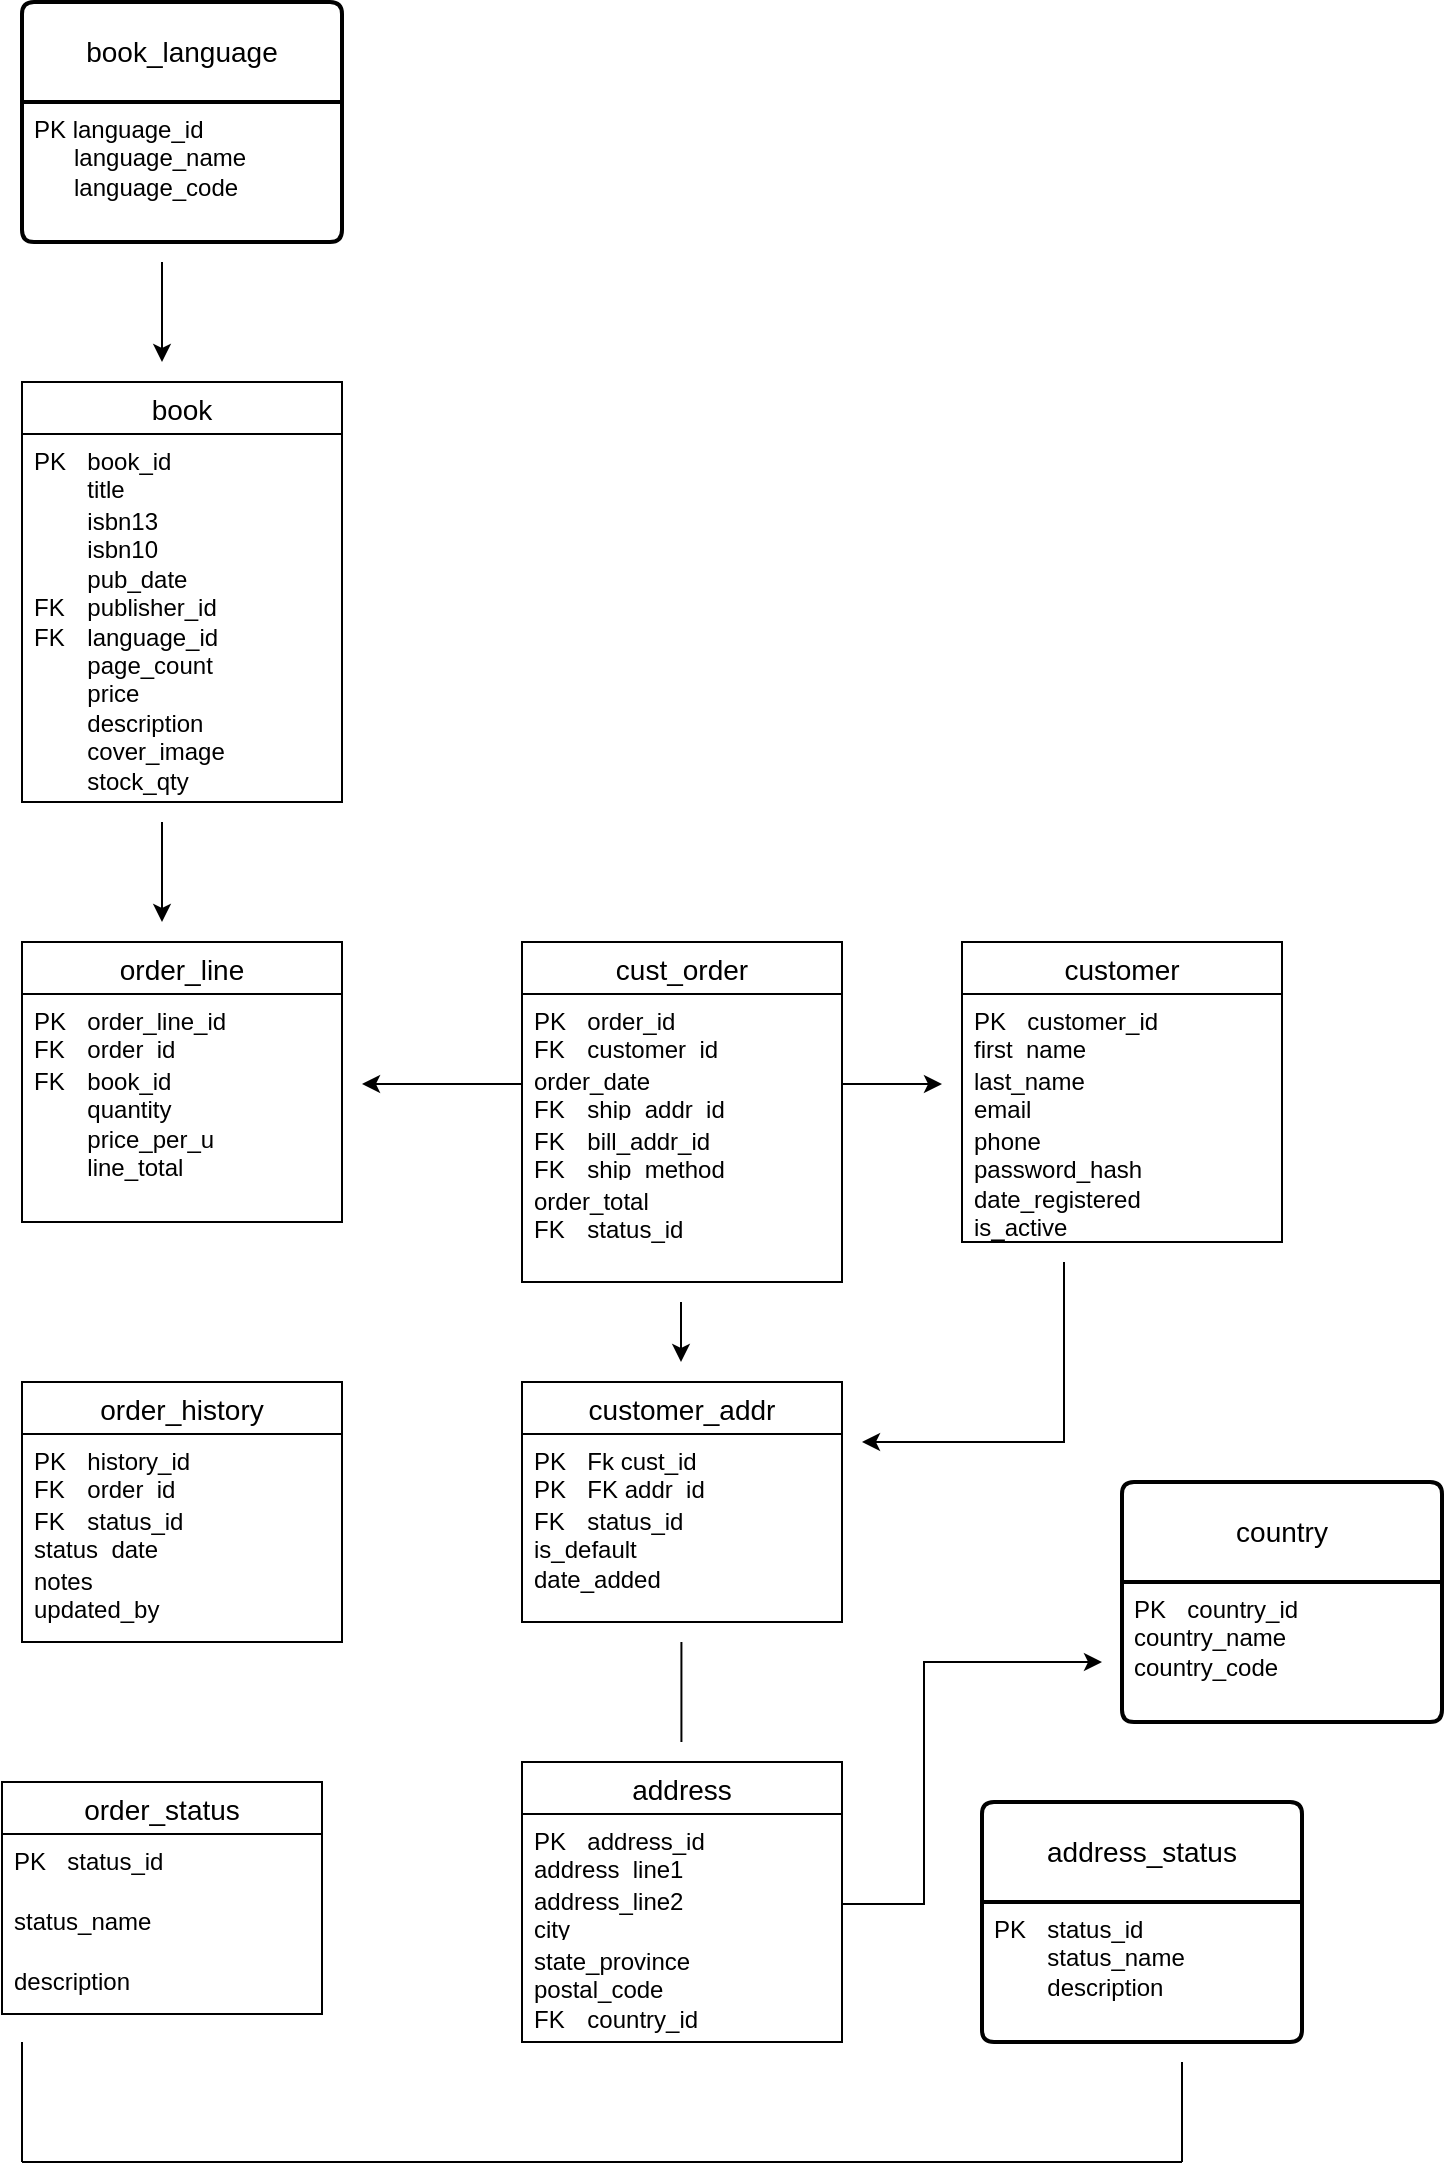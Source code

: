 <mxfile version="26.2.12">
  <diagram name="Page-1" id="foeVM5Lg0MwwSUJBU36r">
    <mxGraphModel dx="790" dy="543" grid="1" gridSize="10" guides="1" tooltips="1" connect="1" arrows="1" fold="1" page="1" pageScale="1" pageWidth="827" pageHeight="1169" math="0" shadow="0">
      <root>
        <mxCell id="0" />
        <mxCell id="1" parent="0" />
        <mxCell id="IKarQw-mpcMnn7K4AN1X-1" value="book_language" style="swimlane;childLayout=stackLayout;horizontal=1;startSize=50;horizontalStack=0;rounded=1;fontSize=14;fontStyle=0;strokeWidth=2;resizeParent=0;resizeLast=1;shadow=0;dashed=0;align=center;arcSize=4;whiteSpace=wrap;html=1;" vertex="1" parent="1">
          <mxGeometry x="30" y="50" width="160" height="120" as="geometry" />
        </mxCell>
        <mxCell id="IKarQw-mpcMnn7K4AN1X-2" value="PK language_id&lt;div&gt;&lt;span style=&quot;white-space: pre;&quot;&gt;&amp;nbsp;     language_name&lt;/span&gt;&lt;/div&gt;&lt;div&gt;&lt;span style=&quot;white-space: pre;&quot;&gt;      language_code&lt;/span&gt;&lt;/div&gt;" style="align=left;strokeColor=none;fillColor=none;spacingLeft=4;spacingRight=4;fontSize=12;verticalAlign=top;resizable=0;rotatable=0;part=1;html=1;whiteSpace=wrap;" vertex="1" parent="IKarQw-mpcMnn7K4AN1X-1">
          <mxGeometry y="50" width="160" height="70" as="geometry" />
        </mxCell>
        <mxCell id="IKarQw-mpcMnn7K4AN1X-6" value="book" style="swimlane;fontStyle=0;childLayout=stackLayout;horizontal=1;startSize=26;horizontalStack=0;resizeParent=1;resizeParentMax=0;resizeLast=0;collapsible=1;marginBottom=0;align=center;fontSize=14;" vertex="1" parent="1">
          <mxGeometry x="30" y="240" width="160" height="210" as="geometry" />
        </mxCell>
        <mxCell id="IKarQw-mpcMnn7K4AN1X-7" value="PK&lt;span style=&quot;white-space: pre;&quot;&gt;&#x9;book_id&lt;/span&gt;&lt;div&gt;&lt;span style=&quot;white-space: pre;&quot;&gt;&lt;span style=&quot;white-space: pre;&quot;&gt;&#x9;title&lt;/span&gt;&lt;br&gt;&lt;/span&gt;&lt;/div&gt;&lt;div&gt;&lt;span style=&quot;white-space: pre;&quot;&gt;&lt;span style=&quot;white-space: pre;&quot;&gt;&lt;br&gt;&lt;/span&gt;&lt;/span&gt;&lt;/div&gt;" style="text;strokeColor=none;fillColor=none;spacingLeft=4;spacingRight=4;overflow=hidden;rotatable=0;points=[[0,0.5],[1,0.5]];portConstraint=eastwest;fontSize=12;whiteSpace=wrap;html=1;" vertex="1" parent="IKarQw-mpcMnn7K4AN1X-6">
          <mxGeometry y="26" width="160" height="184" as="geometry" />
        </mxCell>
        <mxCell id="IKarQw-mpcMnn7K4AN1X-9" value="&lt;span style=&quot;white-space: pre;&quot;&gt;&#x9;isbn13&lt;/span&gt;&lt;div&gt;&lt;span style=&quot;white-space: pre;&quot;&gt;&lt;span style=&quot;white-space: pre;&quot;&gt;&#x9;isbn10&lt;/span&gt;&lt;br&gt;&lt;/span&gt;&lt;/div&gt;&lt;div&gt;&lt;span style=&quot;white-space: pre;&quot;&gt;&lt;span style=&quot;white-space: pre;&quot;&gt;&lt;span style=&quot;white-space: pre;&quot;&gt;&#x9;pub_date&lt;/span&gt;&lt;br&gt;&lt;/span&gt;&lt;/span&gt;&lt;/div&gt;&lt;div&gt;&lt;span style=&quot;white-space: pre;&quot;&gt;&lt;span style=&quot;white-space: pre;&quot;&gt;&lt;span style=&quot;white-space: pre;&quot;&gt;FK&lt;span style=&quot;white-space: pre;&quot;&gt;&#x9;publisher_id&lt;/span&gt;&lt;/span&gt;&lt;/span&gt;&lt;/span&gt;&lt;/div&gt;&lt;div&gt;&lt;span style=&quot;white-space: pre;&quot;&gt;&lt;span style=&quot;white-space: pre;&quot;&gt;&lt;span style=&quot;white-space: pre;&quot;&gt;&lt;span style=&quot;white-space: pre;&quot;&gt;FK&lt;span style=&quot;white-space: pre;&quot;&gt;&#x9;language_id&lt;/span&gt;&lt;/span&gt;&lt;/span&gt;&lt;/span&gt;&lt;/span&gt;&lt;/div&gt;&lt;div&gt;&lt;span style=&quot;white-space: pre;&quot;&gt;&lt;span style=&quot;white-space: pre;&quot;&gt;&lt;span style=&quot;white-space: pre;&quot;&gt;&lt;span style=&quot;white-space: pre;&quot;&gt;&lt;span style=&quot;white-space: pre;&quot;&gt;&lt;span style=&quot;white-space: pre;&quot;&gt;&#x9;page_count&lt;/span&gt;&lt;br&gt;&lt;/span&gt;&lt;/span&gt;&lt;/span&gt;&lt;/span&gt;&lt;/span&gt;&lt;/div&gt;&lt;div&gt;&lt;span style=&quot;white-space: pre;&quot;&gt;&lt;span style=&quot;white-space: pre;&quot;&gt;&lt;span style=&quot;white-space: pre;&quot;&gt;&lt;span style=&quot;white-space: pre;&quot;&gt;&lt;span style=&quot;white-space: pre;&quot;&gt;&lt;span style=&quot;white-space: pre;&quot;&gt;&lt;span style=&quot;white-space: pre;&quot;&gt;&#x9;price&lt;/span&gt;&lt;br&gt;&lt;/span&gt;&lt;/span&gt;&lt;/span&gt;&lt;/span&gt;&lt;/span&gt;&lt;/span&gt;&lt;/div&gt;&lt;div&gt;&lt;span style=&quot;white-space: pre;&quot;&gt;&lt;span style=&quot;white-space: pre;&quot;&gt;&lt;span style=&quot;white-space: pre;&quot;&gt;&lt;span style=&quot;white-space: pre;&quot;&gt;&lt;span style=&quot;white-space: pre;&quot;&gt;&lt;span style=&quot;white-space: pre;&quot;&gt;&lt;span style=&quot;white-space: pre;&quot;&gt;&lt;span style=&quot;white-space: pre;&quot;&gt;&#x9;description&lt;/span&gt;&lt;br&gt;&lt;/span&gt;&lt;/span&gt;&lt;/span&gt;&lt;/span&gt;&lt;/span&gt;&lt;/span&gt;&lt;/span&gt;&lt;/div&gt;&lt;div&gt;&lt;span style=&quot;white-space: pre;&quot;&gt;&lt;span style=&quot;white-space: pre;&quot;&gt;&lt;span style=&quot;white-space: pre;&quot;&gt;&lt;span style=&quot;white-space: pre;&quot;&gt;&lt;span style=&quot;white-space: pre;&quot;&gt;&lt;span style=&quot;white-space: pre;&quot;&gt;&lt;span style=&quot;white-space: pre;&quot;&gt;&lt;span style=&quot;white-space: pre;&quot;&gt;&lt;span style=&quot;white-space: pre;&quot;&gt;&#x9;cover_image&lt;/span&gt;&lt;br&gt;&lt;/span&gt;&lt;/span&gt;&lt;/span&gt;&lt;/span&gt;&lt;/span&gt;&lt;/span&gt;&lt;/span&gt;&lt;/span&gt;&lt;/div&gt;&lt;div&gt;&lt;span style=&quot;white-space: pre;&quot;&gt;&lt;span style=&quot;white-space: pre;&quot;&gt;&lt;span style=&quot;white-space: pre;&quot;&gt;&lt;span style=&quot;white-space: pre;&quot;&gt;&lt;span style=&quot;white-space: pre;&quot;&gt;&lt;span style=&quot;white-space: pre;&quot;&gt;&lt;span style=&quot;white-space: pre;&quot;&gt;&lt;span style=&quot;white-space: pre;&quot;&gt;&lt;span style=&quot;white-space: pre;&quot;&gt;&lt;span style=&quot;white-space: pre;&quot;&gt;&#x9;stock_qty&lt;/span&gt;&lt;br&gt;&lt;/span&gt;&lt;/span&gt;&lt;/span&gt;&lt;/span&gt;&lt;/span&gt;&lt;/span&gt;&lt;/span&gt;&lt;/span&gt;&lt;/span&gt;&lt;/div&gt;" style="text;strokeColor=none;fillColor=none;spacingLeft=4;spacingRight=4;overflow=hidden;rotatable=0;points=[[0,0.5],[1,0.5]];portConstraint=eastwest;fontSize=12;whiteSpace=wrap;html=1;movable=0;resizable=0;deletable=0;editable=0;locked=1;connectable=0;" vertex="1" parent="IKarQw-mpcMnn7K4AN1X-6">
          <mxGeometry y="56" width="160" height="164" as="geometry" />
        </mxCell>
        <mxCell id="IKarQw-mpcMnn7K4AN1X-16" value="" style="endArrow=classic;html=1;rounded=0;" edge="1" parent="1">
          <mxGeometry width="50" height="50" relative="1" as="geometry">
            <mxPoint x="100" y="180" as="sourcePoint" />
            <mxPoint x="100" y="230" as="targetPoint" />
            <Array as="points">
              <mxPoint x="100" y="210" />
            </Array>
          </mxGeometry>
        </mxCell>
        <mxCell id="IKarQw-mpcMnn7K4AN1X-17" value="" style="endArrow=classic;html=1;rounded=0;" edge="1" parent="1">
          <mxGeometry width="50" height="50" relative="1" as="geometry">
            <mxPoint x="100" y="460" as="sourcePoint" />
            <mxPoint x="100" y="510" as="targetPoint" />
            <Array as="points">
              <mxPoint x="100" y="490" />
            </Array>
          </mxGeometry>
        </mxCell>
        <mxCell id="IKarQw-mpcMnn7K4AN1X-18" value="order_line" style="swimlane;fontStyle=0;childLayout=stackLayout;horizontal=1;startSize=26;horizontalStack=0;resizeParent=1;resizeParentMax=0;resizeLast=0;collapsible=1;marginBottom=0;align=center;fontSize=14;" vertex="1" parent="1">
          <mxGeometry x="30" y="520" width="160" height="140" as="geometry" />
        </mxCell>
        <mxCell id="IKarQw-mpcMnn7K4AN1X-19" value="PK &lt;span style=&quot;white-space: pre;&quot;&gt;&#x9;&lt;/span&gt;order_line_id&lt;div&gt;&lt;span style=&quot;white-space: pre;&quot;&gt;FK&lt;span style=&quot;white-space: pre;&quot;&gt;&#x9;order_id&lt;/span&gt;&#x9;&lt;/span&gt;&lt;br&gt;&lt;/div&gt;" style="text;strokeColor=none;fillColor=none;spacingLeft=4;spacingRight=4;overflow=hidden;rotatable=0;points=[[0,0.5],[1,0.5]];portConstraint=eastwest;fontSize=12;whiteSpace=wrap;html=1;" vertex="1" parent="IKarQw-mpcMnn7K4AN1X-18">
          <mxGeometry y="26" width="160" height="30" as="geometry" />
        </mxCell>
        <mxCell id="IKarQw-mpcMnn7K4AN1X-20" value="FK&lt;span style=&quot;white-space: pre;&quot;&gt;&#x9;book_id&lt;/span&gt;&lt;div&gt;&lt;span style=&quot;white-space: pre;&quot;&gt;&lt;span style=&quot;white-space: pre;&quot;&gt;&#x9;quantity&lt;/span&gt;&lt;/span&gt;&lt;/div&gt;&lt;div&gt;&lt;span style=&quot;white-space: pre;&quot;&gt;&lt;span style=&quot;white-space: pre;&quot;&gt;&#x9;price_per_u&lt;/span&gt;&lt;/span&gt;&lt;/div&gt;&lt;div&gt;&lt;span style=&quot;white-space: pre;&quot;&gt;&lt;span style=&quot;white-space: pre;&quot;&gt;&#x9;line_total&lt;/span&gt;&lt;br&gt;&lt;/span&gt;&lt;div&gt;&lt;br&gt;&lt;/div&gt;&lt;/div&gt;" style="text;strokeColor=none;fillColor=none;spacingLeft=4;spacingRight=4;overflow=hidden;rotatable=0;points=[[0,0.5],[1,0.5]];portConstraint=eastwest;fontSize=12;whiteSpace=wrap;html=1;" vertex="1" parent="IKarQw-mpcMnn7K4AN1X-18">
          <mxGeometry y="56" width="160" height="84" as="geometry" />
        </mxCell>
        <mxCell id="IKarQw-mpcMnn7K4AN1X-22" value="cust_order" style="swimlane;fontStyle=0;childLayout=stackLayout;horizontal=1;startSize=26;horizontalStack=0;resizeParent=1;resizeParentMax=0;resizeLast=0;collapsible=1;marginBottom=0;align=center;fontSize=14;" vertex="1" parent="1">
          <mxGeometry x="280" y="520" width="160" height="170" as="geometry" />
        </mxCell>
        <mxCell id="IKarQw-mpcMnn7K4AN1X-23" value="PK&lt;span style=&quot;white-space: pre;&quot;&gt;&#x9;order_id&lt;/span&gt;&lt;div&gt;&lt;span style=&quot;white-space: pre;&quot;&gt;FK&lt;span style=&quot;white-space: pre;&quot;&gt;&#x9;customer_id&lt;/span&gt;&lt;/span&gt;&lt;/div&gt;&lt;div&gt;&lt;span style=&quot;white-space: pre;&quot;&gt;&lt;span style=&quot;white-space: pre;&quot;&gt;&lt;br&gt;&lt;/span&gt;&lt;/span&gt;&lt;/div&gt;" style="text;strokeColor=none;fillColor=none;spacingLeft=4;spacingRight=4;overflow=hidden;rotatable=0;points=[[0,0.5],[1,0.5]];portConstraint=eastwest;fontSize=12;whiteSpace=wrap;html=1;" vertex="1" parent="IKarQw-mpcMnn7K4AN1X-22">
          <mxGeometry y="26" width="160" height="30" as="geometry" />
        </mxCell>
        <mxCell id="IKarQw-mpcMnn7K4AN1X-27" style="edgeStyle=orthogonalEdgeStyle;rounded=0;orthogonalLoop=1;jettySize=auto;html=1;" edge="1" parent="IKarQw-mpcMnn7K4AN1X-22" source="IKarQw-mpcMnn7K4AN1X-26">
          <mxGeometry relative="1" as="geometry">
            <mxPoint x="-80" y="71" as="targetPoint" />
          </mxGeometry>
        </mxCell>
        <mxCell id="IKarQw-mpcMnn7K4AN1X-29" style="edgeStyle=orthogonalEdgeStyle;rounded=0;orthogonalLoop=1;jettySize=auto;html=1;" edge="1" parent="IKarQw-mpcMnn7K4AN1X-22" source="IKarQw-mpcMnn7K4AN1X-26">
          <mxGeometry relative="1" as="geometry">
            <mxPoint x="210" y="71" as="targetPoint" />
          </mxGeometry>
        </mxCell>
        <mxCell id="IKarQw-mpcMnn7K4AN1X-26" value="order_date&lt;div&gt;FK&lt;span style=&quot;white-space: pre;&quot;&gt;&#x9;ship_addr_id&lt;/span&gt;&lt;/div&gt;" style="text;strokeColor=none;fillColor=none;spacingLeft=4;spacingRight=4;overflow=hidden;rotatable=0;points=[[0,0.5],[1,0.5]];portConstraint=eastwest;fontSize=12;whiteSpace=wrap;html=1;" vertex="1" parent="IKarQw-mpcMnn7K4AN1X-22">
          <mxGeometry y="56" width="160" height="30" as="geometry" />
        </mxCell>
        <mxCell id="IKarQw-mpcMnn7K4AN1X-24" value="FK&lt;span style=&quot;white-space: pre;&quot;&gt;&#x9;bill_addr_id&lt;/span&gt;&lt;div&gt;&lt;span style=&quot;white-space: pre;&quot;&gt;FK&lt;span style=&quot;white-space: pre;&quot;&gt;&#x9;ship_method&lt;/span&gt;&lt;/span&gt;&lt;/div&gt;&lt;div&gt;&lt;span style=&quot;white-space: pre;&quot;&gt;&lt;span style=&quot;white-space: pre;&quot;&gt;&lt;br&gt;&lt;/span&gt;&lt;/span&gt;&lt;/div&gt;" style="text;strokeColor=none;fillColor=none;spacingLeft=4;spacingRight=4;overflow=hidden;rotatable=0;points=[[0,0.5],[1,0.5]];portConstraint=eastwest;fontSize=12;whiteSpace=wrap;html=1;" vertex="1" parent="IKarQw-mpcMnn7K4AN1X-22">
          <mxGeometry y="86" width="160" height="30" as="geometry" />
        </mxCell>
        <mxCell id="IKarQw-mpcMnn7K4AN1X-25" value="order_total&lt;div&gt;FK&lt;span style=&quot;white-space: pre;&quot;&gt;&#x9;status_id&lt;/span&gt;&lt;/div&gt;" style="text;strokeColor=none;fillColor=none;spacingLeft=4;spacingRight=4;overflow=hidden;rotatable=0;points=[[0,0.5],[1,0.5]];portConstraint=eastwest;fontSize=12;whiteSpace=wrap;html=1;" vertex="1" parent="IKarQw-mpcMnn7K4AN1X-22">
          <mxGeometry y="116" width="160" height="54" as="geometry" />
        </mxCell>
        <mxCell id="IKarQw-mpcMnn7K4AN1X-30" value="customer" style="swimlane;fontStyle=0;childLayout=stackLayout;horizontal=1;startSize=26;horizontalStack=0;resizeParent=1;resizeParentMax=0;resizeLast=0;collapsible=1;marginBottom=0;align=center;fontSize=14;" vertex="1" parent="1">
          <mxGeometry x="500" y="520" width="160" height="150" as="geometry" />
        </mxCell>
        <mxCell id="IKarQw-mpcMnn7K4AN1X-31" value="PK&lt;span style=&quot;white-space: pre;&quot;&gt;&#x9;customer_id&lt;/span&gt;&lt;div&gt;&lt;span style=&quot;white-space: pre;&quot;&gt;first_name&lt;/span&gt;&lt;/div&gt;" style="text;strokeColor=none;fillColor=none;spacingLeft=4;spacingRight=4;overflow=hidden;rotatable=0;points=[[0,0.5],[1,0.5]];portConstraint=eastwest;fontSize=12;whiteSpace=wrap;html=1;" vertex="1" parent="IKarQw-mpcMnn7K4AN1X-30">
          <mxGeometry y="26" width="160" height="30" as="geometry" />
        </mxCell>
        <mxCell id="IKarQw-mpcMnn7K4AN1X-32" value="last_name&lt;div&gt;email&lt;/div&gt;" style="text;strokeColor=none;fillColor=none;spacingLeft=4;spacingRight=4;overflow=hidden;rotatable=0;points=[[0,0.5],[1,0.5]];portConstraint=eastwest;fontSize=12;whiteSpace=wrap;html=1;" vertex="1" parent="IKarQw-mpcMnn7K4AN1X-30">
          <mxGeometry y="56" width="160" height="30" as="geometry" />
        </mxCell>
        <mxCell id="IKarQw-mpcMnn7K4AN1X-33" value="phone&lt;div&gt;password_hash&lt;/div&gt;&lt;div&gt;date_registered&lt;/div&gt;&lt;div&gt;is_active&lt;/div&gt;" style="text;strokeColor=none;fillColor=none;spacingLeft=4;spacingRight=4;overflow=hidden;rotatable=0;points=[[0,0.5],[1,0.5]];portConstraint=eastwest;fontSize=12;whiteSpace=wrap;html=1;" vertex="1" parent="IKarQw-mpcMnn7K4AN1X-30">
          <mxGeometry y="86" width="160" height="64" as="geometry" />
        </mxCell>
        <mxCell id="IKarQw-mpcMnn7K4AN1X-34" value="" style="endArrow=classic;html=1;rounded=0;" edge="1" parent="1">
          <mxGeometry width="50" height="50" relative="1" as="geometry">
            <mxPoint x="359.5" y="700" as="sourcePoint" />
            <mxPoint x="360" y="730" as="targetPoint" />
            <Array as="points">
              <mxPoint x="359.5" y="730" />
            </Array>
          </mxGeometry>
        </mxCell>
        <mxCell id="IKarQw-mpcMnn7K4AN1X-35" value="customer_addr" style="swimlane;fontStyle=0;childLayout=stackLayout;horizontal=1;startSize=26;horizontalStack=0;resizeParent=1;resizeParentMax=0;resizeLast=0;collapsible=1;marginBottom=0;align=center;fontSize=14;" vertex="1" parent="1">
          <mxGeometry x="280" y="740" width="160" height="120" as="geometry" />
        </mxCell>
        <mxCell id="IKarQw-mpcMnn7K4AN1X-36" value="PK&lt;span style=&quot;white-space: pre;&quot;&gt;&#x9;Fk cust_id&lt;/span&gt;&lt;div&gt;&lt;span style=&quot;white-space: pre;&quot;&gt;PK&lt;span style=&quot;white-space: pre;&quot;&gt;&#x9;FK addr_id&lt;/span&gt;&lt;/span&gt;&lt;/div&gt;&lt;div&gt;&lt;span style=&quot;white-space: pre;&quot;&gt;&lt;span style=&quot;white-space: pre;&quot;&gt;&lt;br&gt;&lt;/span&gt;&lt;/span&gt;&lt;/div&gt;" style="text;strokeColor=none;fillColor=none;spacingLeft=4;spacingRight=4;overflow=hidden;rotatable=0;points=[[0,0.5],[1,0.5]];portConstraint=eastwest;fontSize=12;whiteSpace=wrap;html=1;" vertex="1" parent="IKarQw-mpcMnn7K4AN1X-35">
          <mxGeometry y="26" width="160" height="30" as="geometry" />
        </mxCell>
        <mxCell id="IKarQw-mpcMnn7K4AN1X-41" style="edgeStyle=orthogonalEdgeStyle;rounded=0;orthogonalLoop=1;jettySize=auto;html=1;" edge="1" parent="IKarQw-mpcMnn7K4AN1X-35">
          <mxGeometry relative="1" as="geometry">
            <mxPoint x="170" y="30" as="targetPoint" />
            <mxPoint x="271" y="-60" as="sourcePoint" />
            <Array as="points">
              <mxPoint x="271" y="-30" />
              <mxPoint x="271" y="30" />
            </Array>
          </mxGeometry>
        </mxCell>
        <mxCell id="IKarQw-mpcMnn7K4AN1X-38" value="FK&lt;span style=&quot;white-space: pre;&quot;&gt;&#x9;status_id&lt;/span&gt;&lt;div&gt;&lt;span style=&quot;white-space: pre;&quot;&gt;is_default&lt;/span&gt;&lt;/div&gt;&lt;div&gt;&lt;span style=&quot;white-space: pre;&quot;&gt;date_added&lt;/span&gt;&lt;/div&gt;" style="text;strokeColor=none;fillColor=none;spacingLeft=4;spacingRight=4;overflow=hidden;rotatable=0;points=[[0,0.5],[1,0.5]];portConstraint=eastwest;fontSize=12;whiteSpace=wrap;html=1;" vertex="1" parent="IKarQw-mpcMnn7K4AN1X-35">
          <mxGeometry y="56" width="160" height="64" as="geometry" />
        </mxCell>
        <mxCell id="IKarQw-mpcMnn7K4AN1X-43" value="order_history" style="swimlane;fontStyle=0;childLayout=stackLayout;horizontal=1;startSize=26;horizontalStack=0;resizeParent=1;resizeParentMax=0;resizeLast=0;collapsible=1;marginBottom=0;align=center;fontSize=14;" vertex="1" parent="1">
          <mxGeometry x="30" y="740" width="160" height="130" as="geometry" />
        </mxCell>
        <mxCell id="IKarQw-mpcMnn7K4AN1X-44" value="PK&lt;span style=&quot;white-space: pre;&quot;&gt;&#x9;history_id&lt;/span&gt;&lt;div&gt;&lt;span style=&quot;white-space: pre;&quot;&gt;FK&lt;span style=&quot;white-space: pre;&quot;&gt;&#x9;order_id&lt;/span&gt;&lt;/span&gt;&lt;/div&gt;" style="text;strokeColor=none;fillColor=none;spacingLeft=4;spacingRight=4;overflow=hidden;rotatable=0;points=[[0,0.5],[1,0.5]];portConstraint=eastwest;fontSize=12;whiteSpace=wrap;html=1;" vertex="1" parent="IKarQw-mpcMnn7K4AN1X-43">
          <mxGeometry y="26" width="160" height="30" as="geometry" />
        </mxCell>
        <mxCell id="IKarQw-mpcMnn7K4AN1X-45" value="FK&lt;span style=&quot;white-space: pre;&quot;&gt;&#x9;status_id&lt;/span&gt;&lt;div&gt;&lt;span style=&quot;white-space: pre;&quot;&gt;status_date&lt;/span&gt;&lt;/div&gt;" style="text;strokeColor=none;fillColor=none;spacingLeft=4;spacingRight=4;overflow=hidden;rotatable=0;points=[[0,0.5],[1,0.5]];portConstraint=eastwest;fontSize=12;whiteSpace=wrap;html=1;" vertex="1" parent="IKarQw-mpcMnn7K4AN1X-43">
          <mxGeometry y="56" width="160" height="30" as="geometry" />
        </mxCell>
        <mxCell id="IKarQw-mpcMnn7K4AN1X-46" value="notes&lt;div&gt;updated_by&lt;/div&gt;" style="text;strokeColor=none;fillColor=none;spacingLeft=4;spacingRight=4;overflow=hidden;rotatable=0;points=[[0,0.5],[1,0.5]];portConstraint=eastwest;fontSize=12;whiteSpace=wrap;html=1;" vertex="1" parent="IKarQw-mpcMnn7K4AN1X-43">
          <mxGeometry y="86" width="160" height="44" as="geometry" />
        </mxCell>
        <mxCell id="IKarQw-mpcMnn7K4AN1X-47" value="" style="endArrow=none;html=1;rounded=0;" edge="1" parent="1">
          <mxGeometry width="50" height="50" relative="1" as="geometry">
            <mxPoint x="359.71" y="920" as="sourcePoint" />
            <mxPoint x="359.71" y="870" as="targetPoint" />
            <Array as="points">
              <mxPoint x="359.71" y="880" />
            </Array>
          </mxGeometry>
        </mxCell>
        <mxCell id="IKarQw-mpcMnn7K4AN1X-48" value="address" style="swimlane;fontStyle=0;childLayout=stackLayout;horizontal=1;startSize=26;horizontalStack=0;resizeParent=1;resizeParentMax=0;resizeLast=0;collapsible=1;marginBottom=0;align=center;fontSize=14;" vertex="1" parent="1">
          <mxGeometry x="280" y="930" width="160" height="140" as="geometry" />
        </mxCell>
        <mxCell id="IKarQw-mpcMnn7K4AN1X-49" value="PK&lt;span style=&quot;white-space: pre;&quot;&gt;&#x9;address_id&lt;/span&gt;&lt;div&gt;&lt;span style=&quot;white-space: pre;&quot;&gt;address_line1&lt;/span&gt;&lt;/div&gt;" style="text;strokeColor=none;fillColor=none;spacingLeft=4;spacingRight=4;overflow=hidden;rotatable=0;points=[[0,0.5],[1,0.5]];portConstraint=eastwest;fontSize=12;whiteSpace=wrap;html=1;" vertex="1" parent="IKarQw-mpcMnn7K4AN1X-48">
          <mxGeometry y="26" width="160" height="30" as="geometry" />
        </mxCell>
        <mxCell id="IKarQw-mpcMnn7K4AN1X-50" value="address_line2&lt;div&gt;city&lt;/div&gt;" style="text;strokeColor=none;fillColor=none;spacingLeft=4;spacingRight=4;overflow=hidden;rotatable=0;points=[[0,0.5],[1,0.5]];portConstraint=eastwest;fontSize=12;whiteSpace=wrap;html=1;" vertex="1" parent="IKarQw-mpcMnn7K4AN1X-48">
          <mxGeometry y="56" width="160" height="30" as="geometry" />
        </mxCell>
        <mxCell id="IKarQw-mpcMnn7K4AN1X-51" value="state_province&lt;div&gt;postal_code&lt;/div&gt;&lt;div&gt;FK&lt;span style=&quot;white-space: pre;&quot;&gt;&#x9;country_id&lt;/span&gt;&lt;/div&gt;" style="text;strokeColor=none;fillColor=none;spacingLeft=4;spacingRight=4;overflow=hidden;rotatable=0;points=[[0,0.5],[1,0.5]];portConstraint=eastwest;fontSize=12;whiteSpace=wrap;html=1;" vertex="1" parent="IKarQw-mpcMnn7K4AN1X-48">
          <mxGeometry y="86" width="160" height="54" as="geometry" />
        </mxCell>
        <mxCell id="IKarQw-mpcMnn7K4AN1X-56" value="country" style="swimlane;childLayout=stackLayout;horizontal=1;startSize=50;horizontalStack=0;rounded=1;fontSize=14;fontStyle=0;strokeWidth=2;resizeParent=0;resizeLast=1;shadow=0;dashed=0;align=center;arcSize=4;whiteSpace=wrap;html=1;" vertex="1" parent="1">
          <mxGeometry x="580" y="790" width="160" height="120" as="geometry" />
        </mxCell>
        <mxCell id="IKarQw-mpcMnn7K4AN1X-68" value="PK&lt;span style=&quot;white-space: pre;&quot;&gt;&#x9;country_id&lt;/span&gt;&lt;div&gt;&lt;span style=&quot;white-space: pre;&quot;&gt;country_name&lt;/span&gt;&lt;/div&gt;&lt;div&gt;&lt;span style=&quot;white-space: pre;&quot;&gt;country_code&lt;/span&gt;&lt;/div&gt;" style="align=left;strokeColor=none;fillColor=none;spacingLeft=4;spacingRight=4;fontSize=12;verticalAlign=top;resizable=0;rotatable=0;part=1;html=1;whiteSpace=wrap;" vertex="1" parent="IKarQw-mpcMnn7K4AN1X-56">
          <mxGeometry y="50" width="160" height="70" as="geometry" />
        </mxCell>
        <mxCell id="IKarQw-mpcMnn7K4AN1X-62" value="" style="endArrow=none;html=1;rounded=0;" edge="1" parent="1">
          <mxGeometry width="50" height="50" relative="1" as="geometry">
            <mxPoint x="30" y="1130" as="sourcePoint" />
            <mxPoint x="30" y="1070" as="targetPoint" />
          </mxGeometry>
        </mxCell>
        <mxCell id="IKarQw-mpcMnn7K4AN1X-63" value="" style="endArrow=none;html=1;rounded=0;" edge="1" parent="1">
          <mxGeometry width="50" height="50" relative="1" as="geometry">
            <mxPoint x="30" y="1130" as="sourcePoint" />
            <mxPoint x="610" y="1130" as="targetPoint" />
          </mxGeometry>
        </mxCell>
        <mxCell id="IKarQw-mpcMnn7K4AN1X-64" value="" style="endArrow=none;html=1;rounded=0;" edge="1" parent="1">
          <mxGeometry width="50" height="50" relative="1" as="geometry">
            <mxPoint x="610" y="1130" as="sourcePoint" />
            <mxPoint x="610" y="1080" as="targetPoint" />
          </mxGeometry>
        </mxCell>
        <mxCell id="IKarQw-mpcMnn7K4AN1X-65" value="address_status" style="swimlane;childLayout=stackLayout;horizontal=1;startSize=50;horizontalStack=0;rounded=1;fontSize=14;fontStyle=0;strokeWidth=2;resizeParent=0;resizeLast=1;shadow=0;dashed=0;align=center;arcSize=4;whiteSpace=wrap;html=1;" vertex="1" parent="1">
          <mxGeometry x="510" y="950" width="160" height="120" as="geometry" />
        </mxCell>
        <mxCell id="IKarQw-mpcMnn7K4AN1X-66" value="PK&lt;span style=&quot;white-space: pre;&quot;&gt;&#x9;status_id&lt;/span&gt;&lt;div&gt;&lt;span style=&quot;white-space: pre;&quot;&gt;&lt;span style=&quot;white-space: pre;&quot;&gt;&#x9;status_name&lt;/span&gt;&lt;br&gt;&lt;/span&gt;&lt;/div&gt;&lt;div&gt;&lt;span style=&quot;white-space: pre;&quot;&gt;&lt;span style=&quot;white-space: pre;&quot;&gt;&lt;span style=&quot;white-space: pre;&quot;&gt;&#x9;description&lt;/span&gt;&lt;br&gt;&lt;/span&gt;&lt;/span&gt;&lt;/div&gt;" style="align=left;strokeColor=none;fillColor=none;spacingLeft=4;spacingRight=4;fontSize=12;verticalAlign=top;resizable=0;rotatable=0;part=1;html=1;whiteSpace=wrap;" vertex="1" parent="IKarQw-mpcMnn7K4AN1X-65">
          <mxGeometry y="50" width="160" height="70" as="geometry" />
        </mxCell>
        <mxCell id="IKarQw-mpcMnn7K4AN1X-67" style="edgeStyle=orthogonalEdgeStyle;rounded=0;orthogonalLoop=1;jettySize=auto;html=1;" edge="1" parent="1" source="IKarQw-mpcMnn7K4AN1X-50">
          <mxGeometry relative="1" as="geometry">
            <mxPoint x="570" y="880" as="targetPoint" />
            <Array as="points">
              <mxPoint x="481" y="1001" />
              <mxPoint x="481" y="880" />
            </Array>
          </mxGeometry>
        </mxCell>
        <mxCell id="IKarQw-mpcMnn7K4AN1X-69" value="order_status" style="swimlane;fontStyle=0;childLayout=stackLayout;horizontal=1;startSize=26;horizontalStack=0;resizeParent=1;resizeParentMax=0;resizeLast=0;collapsible=1;marginBottom=0;align=center;fontSize=14;" vertex="1" parent="1">
          <mxGeometry x="20" y="940" width="160" height="116" as="geometry" />
        </mxCell>
        <mxCell id="IKarQw-mpcMnn7K4AN1X-70" value="PK&lt;span style=&quot;white-space: pre;&quot;&gt;&#x9;status_id&lt;/span&gt;" style="text;strokeColor=none;fillColor=none;spacingLeft=4;spacingRight=4;overflow=hidden;rotatable=0;points=[[0,0.5],[1,0.5]];portConstraint=eastwest;fontSize=12;whiteSpace=wrap;html=1;" vertex="1" parent="IKarQw-mpcMnn7K4AN1X-69">
          <mxGeometry y="26" width="160" height="30" as="geometry" />
        </mxCell>
        <mxCell id="IKarQw-mpcMnn7K4AN1X-71" value="status_name" style="text;strokeColor=none;fillColor=none;spacingLeft=4;spacingRight=4;overflow=hidden;rotatable=0;points=[[0,0.5],[1,0.5]];portConstraint=eastwest;fontSize=12;whiteSpace=wrap;html=1;" vertex="1" parent="IKarQw-mpcMnn7K4AN1X-69">
          <mxGeometry y="56" width="160" height="30" as="geometry" />
        </mxCell>
        <mxCell id="IKarQw-mpcMnn7K4AN1X-72" value="description" style="text;strokeColor=none;fillColor=none;spacingLeft=4;spacingRight=4;overflow=hidden;rotatable=0;points=[[0,0.5],[1,0.5]];portConstraint=eastwest;fontSize=12;whiteSpace=wrap;html=1;" vertex="1" parent="IKarQw-mpcMnn7K4AN1X-69">
          <mxGeometry y="86" width="160" height="30" as="geometry" />
        </mxCell>
      </root>
    </mxGraphModel>
  </diagram>
</mxfile>
